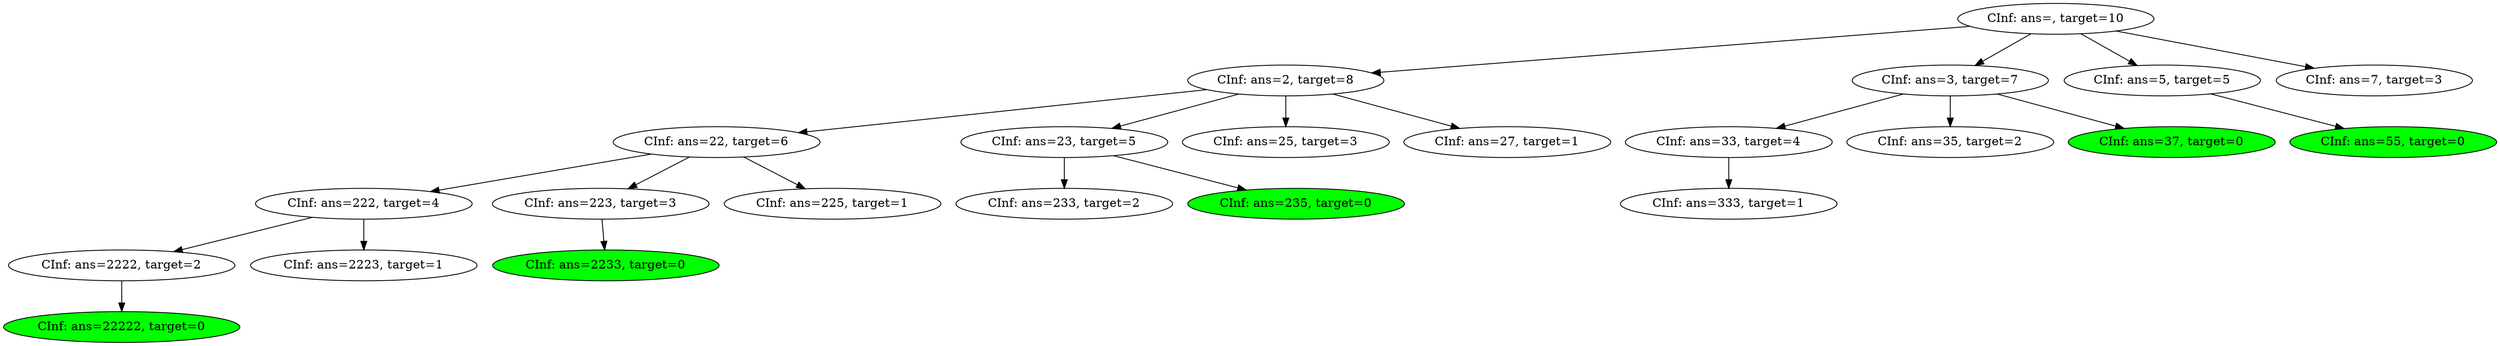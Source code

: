 digraph G {
Node0 [label="CInf: ans=, target=10"];
Node1 [label="CInf: ans=2, target=8"];
Node2 [label="CInf: ans=22, target=6"];
Node3 [label="CInf: ans=222, target=4"];
Node4 [label="CInf: ans=2222, target=2"];
Node5 [label="CInf: ans=22222, target=0"];
Node5 [style=filled, fillcolor=green];
Node4 -> Node5;
Node3 -> Node4;
Node6 [label="CInf: ans=2223, target=1"];
Node3 -> Node6;
Node2 -> Node3;
Node7 [label="CInf: ans=223, target=3"];
Node8 [label="CInf: ans=2233, target=0"];
Node8 [style=filled, fillcolor=green];
Node7 -> Node8;
Node2 -> Node7;
Node9 [label="CInf: ans=225, target=1"];
Node2 -> Node9;
Node1 -> Node2;
Node10 [label="CInf: ans=23, target=5"];
Node11 [label="CInf: ans=233, target=2"];
Node10 -> Node11;
Node12 [label="CInf: ans=235, target=0"];
Node12 [style=filled, fillcolor=green];
Node10 -> Node12;
Node1 -> Node10;
Node13 [label="CInf: ans=25, target=3"];
Node1 -> Node13;
Node14 [label="CInf: ans=27, target=1"];
Node1 -> Node14;
Node0 -> Node1;
Node15 [label="CInf: ans=3, target=7"];
Node16 [label="CInf: ans=33, target=4"];
Node17 [label="CInf: ans=333, target=1"];
Node16 -> Node17;
Node15 -> Node16;
Node18 [label="CInf: ans=35, target=2"];
Node15 -> Node18;
Node19 [label="CInf: ans=37, target=0"];
Node19 [style=filled, fillcolor=green];
Node15 -> Node19;
Node0 -> Node15;
Node20 [label="CInf: ans=5, target=5"];
Node21 [label="CInf: ans=55, target=0"];
Node21 [style=filled, fillcolor=green];
Node20 -> Node21;
Node0 -> Node20;
Node22 [label="CInf: ans=7, target=3"];
Node0 -> Node22;
}
